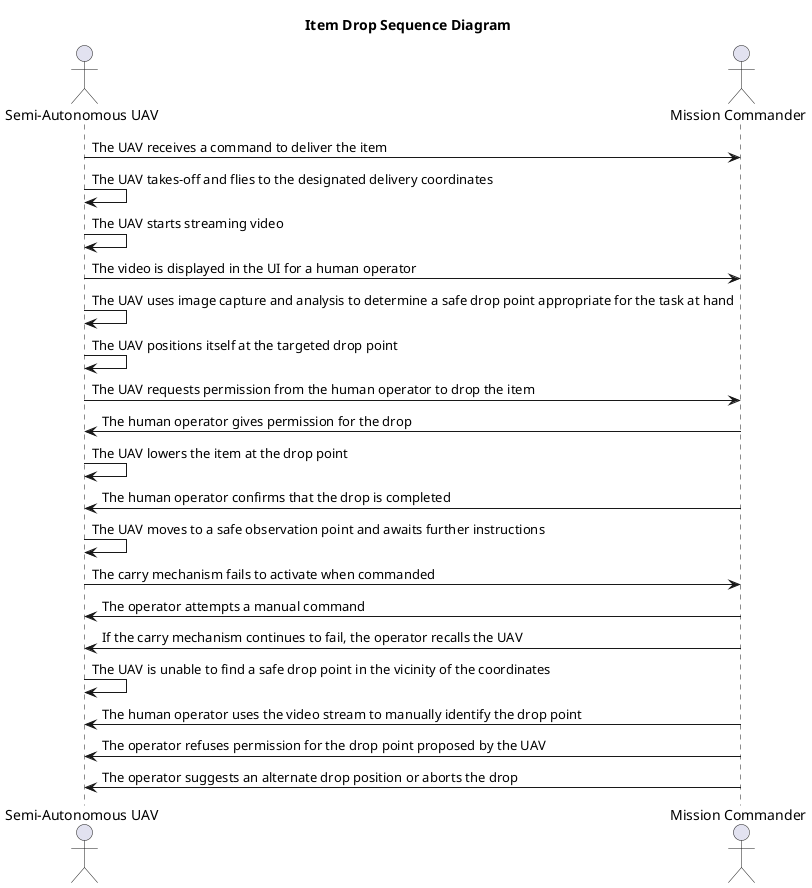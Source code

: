 @startuml
title Item Drop Sequence Diagram

actor "Semi-Autonomous UAV" as UAV
actor "Mission Commander" as Commander

UAV -> Commander: The UAV receives a command to deliver the item
UAV -> UAV: The UAV takes-off and flies to the designated delivery coordinates
UAV -> UAV: The UAV starts streaming video
UAV -> Commander: The video is displayed in the UI for a human operator
UAV -> UAV: The UAV uses image capture and analysis to determine a safe drop point appropriate for the task at hand
UAV -> UAV: The UAV positions itself at the targeted drop point
UAV -> Commander: The UAV requests permission from the human operator to drop the item
Commander -> UAV: The human operator gives permission for the drop
UAV -> UAV: The UAV lowers the item at the drop point
Commander -> UAV: The human operator confirms that the drop is completed
UAV -> UAV: The UAV moves to a safe observation point and awaits further instructions

UAV -> Commander: The carry mechanism fails to activate when commanded
Commander -> UAV: The operator attempts a manual command
Commander -> UAV: If the carry mechanism continues to fail, the operator recalls the UAV

UAV -> UAV: The UAV is unable to find a safe drop point in the vicinity of the coordinates
Commander -> UAV: The human operator uses the video stream to manually identify the drop point

Commander -> UAV: The operator refuses permission for the drop point proposed by the UAV
Commander -> UAV: The operator suggests an alternate drop position or aborts the drop
@enduml
